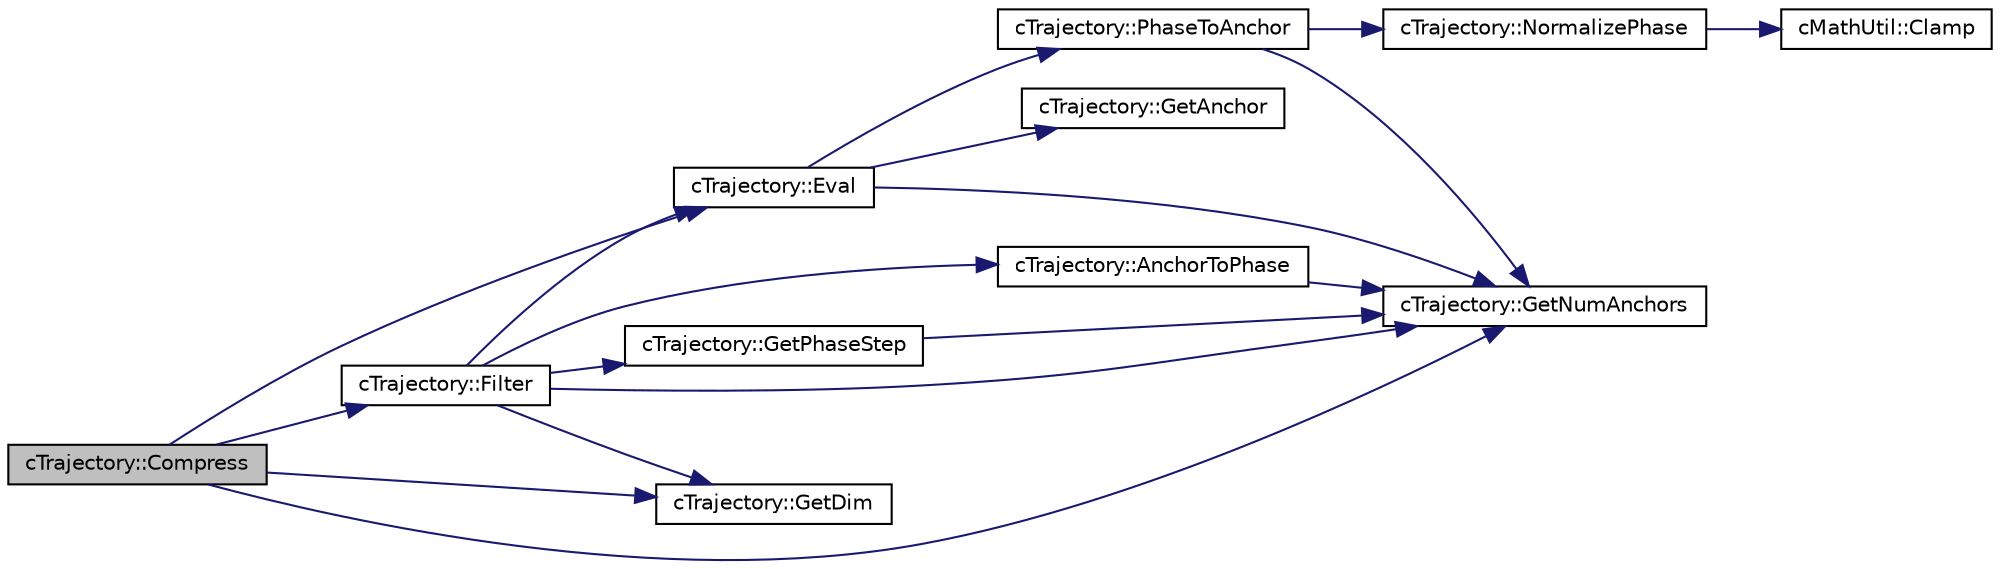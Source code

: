 digraph "cTrajectory::Compress"
{
 // LATEX_PDF_SIZE
  edge [fontname="Helvetica",fontsize="10",labelfontname="Helvetica",labelfontsize="10"];
  node [fontname="Helvetica",fontsize="10",shape=record];
  rankdir="LR";
  Node1 [label="cTrajectory::Compress",height=0.2,width=0.4,color="black", fillcolor="grey75", style="filled", fontcolor="black",tooltip=" "];
  Node1 -> Node2 [color="midnightblue",fontsize="10",style="solid",fontname="Helvetica"];
  Node2 [label="cTrajectory::Eval",height=0.2,width=0.4,color="black", fillcolor="white", style="filled",URL="$classc_trajectory.html#a3bd5c695936356c9ed0f7e896a561b28",tooltip=" "];
  Node2 -> Node3 [color="midnightblue",fontsize="10",style="solid",fontname="Helvetica"];
  Node3 [label="cTrajectory::GetAnchor",height=0.2,width=0.4,color="black", fillcolor="white", style="filled",URL="$classc_trajectory.html#ab26678db88dc5fb46f74211c63b592e9",tooltip=" "];
  Node2 -> Node4 [color="midnightblue",fontsize="10",style="solid",fontname="Helvetica"];
  Node4 [label="cTrajectory::GetNumAnchors",height=0.2,width=0.4,color="black", fillcolor="white", style="filled",URL="$classc_trajectory.html#aee74570cadda9442d7b84eda447e9370",tooltip=" "];
  Node2 -> Node5 [color="midnightblue",fontsize="10",style="solid",fontname="Helvetica"];
  Node5 [label="cTrajectory::PhaseToAnchor",height=0.2,width=0.4,color="black", fillcolor="white", style="filled",URL="$classc_trajectory.html#a21d0275494b67493b0c6480fab4e2ae2",tooltip=" "];
  Node5 -> Node4 [color="midnightblue",fontsize="10",style="solid",fontname="Helvetica"];
  Node5 -> Node6 [color="midnightblue",fontsize="10",style="solid",fontname="Helvetica"];
  Node6 [label="cTrajectory::NormalizePhase",height=0.2,width=0.4,color="black", fillcolor="white", style="filled",URL="$classc_trajectory.html#a56ad91934311f3ca1c7a8f7a0cfc4b4f",tooltip=" "];
  Node6 -> Node7 [color="midnightblue",fontsize="10",style="solid",fontname="Helvetica"];
  Node7 [label="cMathUtil::Clamp",height=0.2,width=0.4,color="black", fillcolor="white", style="filled",URL="$classc_math_util.html#ac7702e2a05013616d11f03619d9b4f1e",tooltip=" "];
  Node1 -> Node8 [color="midnightblue",fontsize="10",style="solid",fontname="Helvetica"];
  Node8 [label="cTrajectory::Filter",height=0.2,width=0.4,color="black", fillcolor="white", style="filled",URL="$classc_trajectory.html#a290c3abf914b5e3f74d3101e36f8e658",tooltip=" "];
  Node8 -> Node9 [color="midnightblue",fontsize="10",style="solid",fontname="Helvetica"];
  Node9 [label="cTrajectory::AnchorToPhase",height=0.2,width=0.4,color="black", fillcolor="white", style="filled",URL="$classc_trajectory.html#a2e623d81c7ad372333e0bcaa00acb5c4",tooltip=" "];
  Node9 -> Node4 [color="midnightblue",fontsize="10",style="solid",fontname="Helvetica"];
  Node8 -> Node2 [color="midnightblue",fontsize="10",style="solid",fontname="Helvetica"];
  Node8 -> Node10 [color="midnightblue",fontsize="10",style="solid",fontname="Helvetica"];
  Node10 [label="cTrajectory::GetDim",height=0.2,width=0.4,color="black", fillcolor="white", style="filled",URL="$classc_trajectory.html#a048e7a2aabace43ec488685a5150cb5a",tooltip=" "];
  Node8 -> Node4 [color="midnightblue",fontsize="10",style="solid",fontname="Helvetica"];
  Node8 -> Node11 [color="midnightblue",fontsize="10",style="solid",fontname="Helvetica"];
  Node11 [label="cTrajectory::GetPhaseStep",height=0.2,width=0.4,color="black", fillcolor="white", style="filled",URL="$classc_trajectory.html#a62b3b0a902915287c7093b01121f07d9",tooltip=" "];
  Node11 -> Node4 [color="midnightblue",fontsize="10",style="solid",fontname="Helvetica"];
  Node1 -> Node10 [color="midnightblue",fontsize="10",style="solid",fontname="Helvetica"];
  Node1 -> Node4 [color="midnightblue",fontsize="10",style="solid",fontname="Helvetica"];
}
